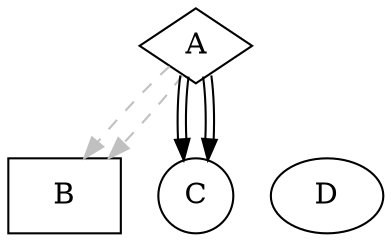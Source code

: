 digraph test1 {

  A [shape=diamond]
  B [shape=box]
  C [shape=circle]

  A -> B [style=dashed, color=grey]
  A -> C [color="black:invis:black"]
  A -> B [style=dashed, color=grey]
  A -> C [color="black:invis:black"]
  A -> D [penwidth=2147483648, arrowhead=none]

}
